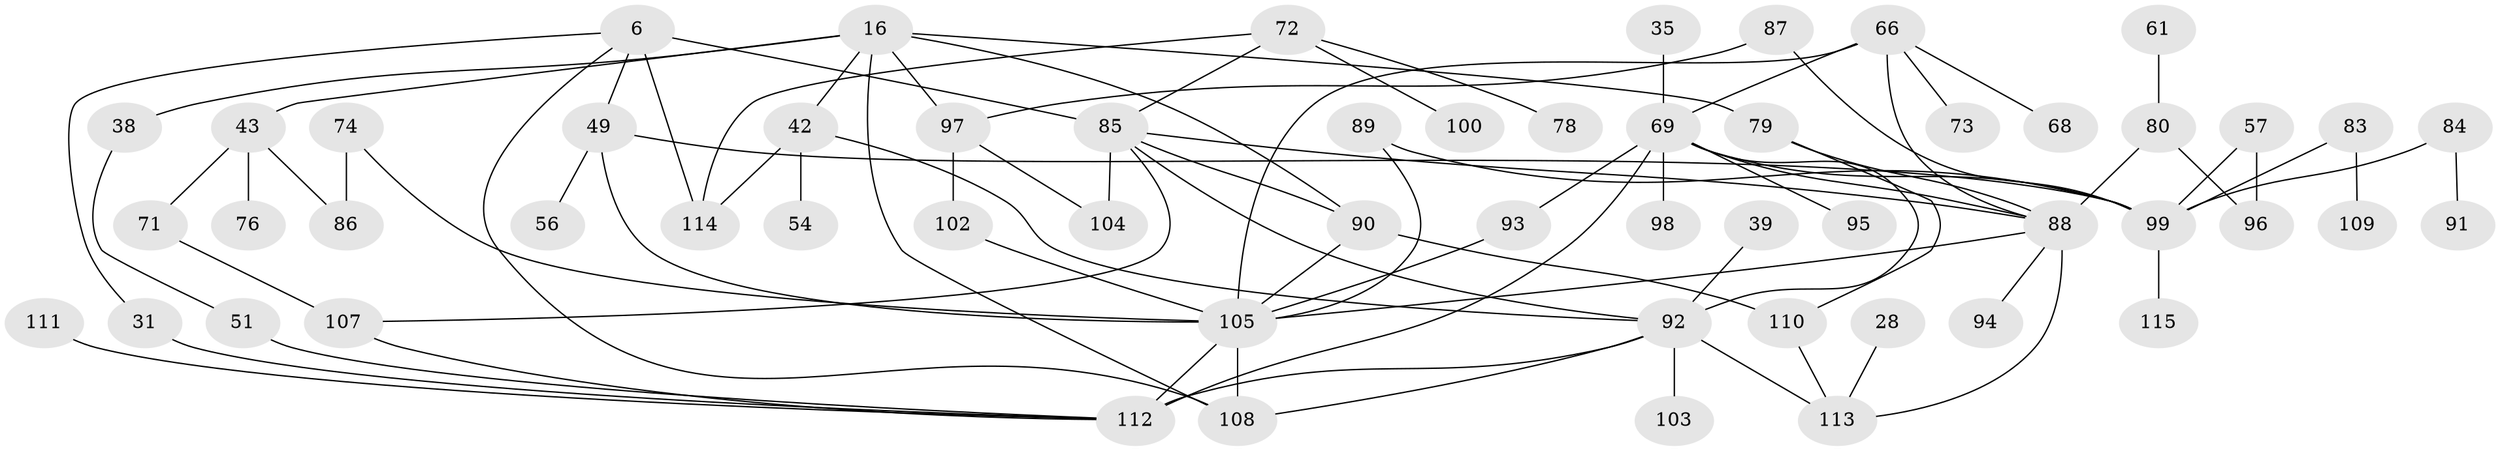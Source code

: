 // original degree distribution, {5: 0.08695652173913043, 6: 0.034782608695652174, 7: 0.008695652173913044, 4: 0.17391304347826086, 8: 0.008695652173913044, 9: 0.008695652173913044, 3: 0.14782608695652175, 1: 0.25217391304347825, 2: 0.2782608695652174}
// Generated by graph-tools (version 1.1) at 2025/41/03/09/25 04:41:58]
// undirected, 57 vertices, 85 edges
graph export_dot {
graph [start="1"]
  node [color=gray90,style=filled];
  6;
  16;
  28;
  31;
  35;
  38;
  39;
  42;
  43 [super="+32"];
  49 [super="+1+30"];
  51;
  54;
  56;
  57;
  61;
  66 [super="+23+50+63+62"];
  68;
  69 [super="+13+65"];
  71 [super="+53"];
  72;
  73;
  74;
  76;
  78;
  79 [super="+24"];
  80 [super="+41"];
  83;
  84;
  85 [super="+15+37"];
  86;
  87;
  88 [super="+60+64"];
  89 [super="+67"];
  90 [super="+82"];
  91;
  92 [super="+46+81"];
  93;
  94;
  95;
  96;
  97 [super="+70+44"];
  98;
  99 [super="+2+52+5+19"];
  100;
  102;
  103;
  104 [super="+36"];
  105 [super="+59+27+101"];
  107 [super="+25"];
  108 [super="+10"];
  109;
  110;
  111;
  112 [super="+7+77"];
  113 [super="+22+21"];
  114 [super="+106"];
  115;
  6 -- 31;
  6 -- 114 [weight=2];
  6 -- 108 [weight=2];
  6 -- 49;
  6 -- 85 [weight=2];
  16 -- 38;
  16 -- 42;
  16 -- 43 [weight=2];
  16 -- 108;
  16 -- 97 [weight=2];
  16 -- 90;
  16 -- 79;
  28 -- 113;
  31 -- 112;
  35 -- 69;
  38 -- 51;
  39 -- 92;
  42 -- 54;
  42 -- 114;
  42 -- 92;
  43 -- 76;
  43 -- 86;
  43 -- 71 [weight=2];
  49 -- 56;
  49 -- 99;
  49 -- 105;
  51 -- 112;
  57 -- 96;
  57 -- 99;
  61 -- 80;
  66 -- 105 [weight=2];
  66 -- 68;
  66 -- 73;
  66 -- 88 [weight=3];
  66 -- 69;
  69 -- 99;
  69 -- 93;
  69 -- 112 [weight=3];
  69 -- 92;
  69 -- 88;
  69 -- 98;
  69 -- 95;
  71 -- 107;
  72 -- 78;
  72 -- 100;
  72 -- 114;
  72 -- 85;
  74 -- 86;
  74 -- 105;
  79 -- 88;
  79 -- 110;
  80 -- 96;
  80 -- 88;
  83 -- 109;
  83 -- 99;
  84 -- 91;
  84 -- 99;
  85 -- 92;
  85 -- 104;
  85 -- 107;
  85 -- 90;
  85 -- 88;
  87 -- 97;
  87 -- 99;
  88 -- 113 [weight=3];
  88 -- 94;
  88 -- 105 [weight=2];
  89 -- 99;
  89 -- 105 [weight=2];
  90 -- 105;
  90 -- 110;
  92 -- 112;
  92 -- 113 [weight=2];
  92 -- 108;
  92 -- 103;
  93 -- 105;
  97 -- 102;
  97 -- 104;
  99 -- 115;
  102 -- 105;
  105 -- 112 [weight=2];
  105 -- 108;
  107 -- 112;
  110 -- 113 [weight=2];
  111 -- 112;
}
